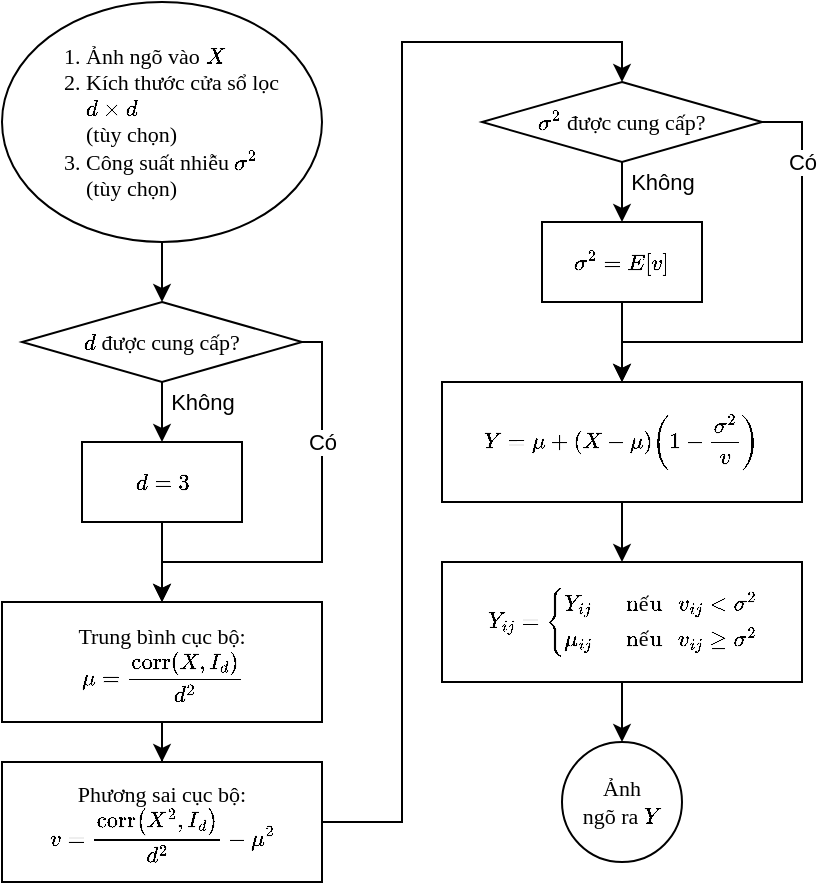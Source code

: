 <mxfile version="24.4.8" type="device">
  <diagram id="C5RBs43oDa-KdzZeNtuy" name="Page-1">
    <mxGraphModel dx="1000" dy="599" grid="1" gridSize="10" guides="1" tooltips="1" connect="1" arrows="1" fold="1" page="1" pageScale="1" pageWidth="827" pageHeight="1169" math="1" shadow="0">
      <root>
        <mxCell id="WIyWlLk6GJQsqaUBKTNV-0" />
        <mxCell id="WIyWlLk6GJQsqaUBKTNV-1" parent="WIyWlLk6GJQsqaUBKTNV-0" />
        <mxCell id="BI_WUHRkU8jOXSc70Ab7-11" style="edgeStyle=orthogonalEdgeStyle;rounded=0;orthogonalLoop=1;jettySize=auto;html=1;entryX=0.5;entryY=0;entryDx=0;entryDy=0;" edge="1" parent="WIyWlLk6GJQsqaUBKTNV-1" source="oVPd4O4VAUAXnWLhdtpO-2" target="BI_WUHRkU8jOXSc70Ab7-1">
          <mxGeometry relative="1" as="geometry" />
        </mxCell>
        <mxCell id="oVPd4O4VAUAXnWLhdtpO-2" value="&lt;ol&gt;&lt;li&gt;Ảnh ngõ vào `X`&lt;/li&gt;&lt;li&gt;&lt;span style=&quot;background-color: initial;&quot;&gt;Kích thước cửa sổ lọc `d\times d` &lt;br&gt;(tùy chọn)&lt;/span&gt;&lt;/li&gt;&lt;li&gt;Công suất nhiễu `sigma^2` &lt;br&gt;(tùy chọn)&lt;/li&gt;&lt;/ol&gt;" style="ellipse;whiteSpace=wrap;html=1;fontFamily=Lucida Console;fontSize=11;align=left;" parent="WIyWlLk6GJQsqaUBKTNV-1" vertex="1">
          <mxGeometry width="160" height="120" as="geometry" />
        </mxCell>
        <mxCell id="BI_WUHRkU8jOXSc70Ab7-14" style="edgeStyle=orthogonalEdgeStyle;rounded=0;orthogonalLoop=1;jettySize=auto;html=1;entryX=0.5;entryY=0;entryDx=0;entryDy=0;" edge="1" parent="WIyWlLk6GJQsqaUBKTNV-1" source="PT52hOmJ2-Wrh06CAvcp-1" target="BI_WUHRkU8jOXSc70Ab7-0">
          <mxGeometry relative="1" as="geometry" />
        </mxCell>
        <mxCell id="PT52hOmJ2-Wrh06CAvcp-1" value="Trung bình cục bộ:&lt;br&gt;`\mu = (&quot;corr&quot;(X,I_d))/(d^2)`" style="rounded=0;whiteSpace=wrap;html=1;fontFamily=Lucida Console;fontSize=11;" parent="WIyWlLk6GJQsqaUBKTNV-1" vertex="1">
          <mxGeometry y="300" width="160" height="60" as="geometry" />
        </mxCell>
        <mxCell id="PT52hOmJ2-Wrh06CAvcp-18" value="Ảnh &lt;br style=&quot;font-size: 11px;&quot;&gt;ngõ ra `Y`" style="ellipse;whiteSpace=wrap;html=1;aspect=fixed;fontFamily=Lucida Console;fontSize=11;" parent="WIyWlLk6GJQsqaUBKTNV-1" vertex="1">
          <mxGeometry x="280" y="370" width="60" height="60" as="geometry" />
        </mxCell>
        <mxCell id="BI_WUHRkU8jOXSc70Ab7-15" style="edgeStyle=orthogonalEdgeStyle;rounded=0;orthogonalLoop=1;jettySize=auto;html=1;entryX=0.5;entryY=0;entryDx=0;entryDy=0;" edge="1" parent="WIyWlLk6GJQsqaUBKTNV-1" source="BI_WUHRkU8jOXSc70Ab7-0" target="BI_WUHRkU8jOXSc70Ab7-3">
          <mxGeometry relative="1" as="geometry" />
        </mxCell>
        <mxCell id="BI_WUHRkU8jOXSc70Ab7-0" value="Phương sai cục bộ:&lt;br&gt;`v = (&quot;corr&quot;(X^2,I_d))/(d^2) - \mu^2`" style="rounded=0;whiteSpace=wrap;html=1;fontFamily=Lucida Console;fontSize=11;" vertex="1" parent="WIyWlLk6GJQsqaUBKTNV-1">
          <mxGeometry y="380" width="160" height="60" as="geometry" />
        </mxCell>
        <mxCell id="BI_WUHRkU8jOXSc70Ab7-12" value="Không" style="edgeStyle=orthogonalEdgeStyle;rounded=0;orthogonalLoop=1;jettySize=auto;html=1;" edge="1" parent="WIyWlLk6GJQsqaUBKTNV-1" source="BI_WUHRkU8jOXSc70Ab7-1" target="BI_WUHRkU8jOXSc70Ab7-2">
          <mxGeometry x="-0.6" y="20" relative="1" as="geometry">
            <mxPoint as="offset" />
          </mxGeometry>
        </mxCell>
        <mxCell id="BI_WUHRkU8jOXSc70Ab7-13" value="Có" style="edgeStyle=orthogonalEdgeStyle;rounded=0;orthogonalLoop=1;jettySize=auto;html=1;entryX=0.5;entryY=0;entryDx=0;entryDy=0;" edge="1" parent="WIyWlLk6GJQsqaUBKTNV-1" source="BI_WUHRkU8jOXSc70Ab7-1" target="PT52hOmJ2-Wrh06CAvcp-1">
          <mxGeometry x="-0.455" relative="1" as="geometry">
            <Array as="points">
              <mxPoint x="160" y="170" />
              <mxPoint x="160" y="280" />
              <mxPoint x="80" y="280" />
            </Array>
            <mxPoint as="offset" />
          </mxGeometry>
        </mxCell>
        <mxCell id="BI_WUHRkU8jOXSc70Ab7-1" value="`d` được cung cấp?" style="rhombus;whiteSpace=wrap;html=1;fontFamily=Lucida Console;fontSize=11;" vertex="1" parent="WIyWlLk6GJQsqaUBKTNV-1">
          <mxGeometry x="10" y="150" width="140" height="40" as="geometry" />
        </mxCell>
        <mxCell id="BI_WUHRkU8jOXSc70Ab7-20" style="edgeStyle=orthogonalEdgeStyle;rounded=0;orthogonalLoop=1;jettySize=auto;html=1;entryX=0.5;entryY=0;entryDx=0;entryDy=0;" edge="1" parent="WIyWlLk6GJQsqaUBKTNV-1" source="BI_WUHRkU8jOXSc70Ab7-2" target="PT52hOmJ2-Wrh06CAvcp-1">
          <mxGeometry relative="1" as="geometry" />
        </mxCell>
        <mxCell id="BI_WUHRkU8jOXSc70Ab7-2" value="`d = 3`" style="rounded=0;whiteSpace=wrap;html=1;fontFamily=Lucida Console;fontSize=11;" vertex="1" parent="WIyWlLk6GJQsqaUBKTNV-1">
          <mxGeometry x="40" y="220" width="80" height="40" as="geometry" />
        </mxCell>
        <mxCell id="BI_WUHRkU8jOXSc70Ab7-16" value="Không" style="edgeStyle=orthogonalEdgeStyle;rounded=0;orthogonalLoop=1;jettySize=auto;html=1;entryX=0.5;entryY=0;entryDx=0;entryDy=0;" edge="1" parent="WIyWlLk6GJQsqaUBKTNV-1" source="BI_WUHRkU8jOXSc70Ab7-3" target="BI_WUHRkU8jOXSc70Ab7-4">
          <mxGeometry x="0.2" y="20" relative="1" as="geometry">
            <mxPoint as="offset" />
          </mxGeometry>
        </mxCell>
        <mxCell id="BI_WUHRkU8jOXSc70Ab7-17" value="Có" style="edgeStyle=orthogonalEdgeStyle;rounded=0;orthogonalLoop=1;jettySize=auto;html=1;entryX=0.5;entryY=0;entryDx=0;entryDy=0;" edge="1" parent="WIyWlLk6GJQsqaUBKTNV-1" source="BI_WUHRkU8jOXSc70Ab7-3" target="BI_WUHRkU8jOXSc70Ab7-7">
          <mxGeometry x="-0.667" relative="1" as="geometry">
            <Array as="points">
              <mxPoint x="400" y="60" />
              <mxPoint x="400" y="170" />
              <mxPoint x="310" y="170" />
            </Array>
            <mxPoint as="offset" />
          </mxGeometry>
        </mxCell>
        <mxCell id="BI_WUHRkU8jOXSc70Ab7-3" value="`\sigma^2` được cung cấp?" style="rhombus;whiteSpace=wrap;html=1;fontFamily=Lucida Console;fontSize=11;" vertex="1" parent="WIyWlLk6GJQsqaUBKTNV-1">
          <mxGeometry x="240" y="40" width="140" height="40" as="geometry" />
        </mxCell>
        <mxCell id="BI_WUHRkU8jOXSc70Ab7-21" style="edgeStyle=orthogonalEdgeStyle;rounded=0;orthogonalLoop=1;jettySize=auto;html=1;entryX=0.5;entryY=0;entryDx=0;entryDy=0;" edge="1" parent="WIyWlLk6GJQsqaUBKTNV-1" source="BI_WUHRkU8jOXSc70Ab7-4" target="BI_WUHRkU8jOXSc70Ab7-7">
          <mxGeometry relative="1" as="geometry" />
        </mxCell>
        <mxCell id="BI_WUHRkU8jOXSc70Ab7-4" value="`\sigma^2 = E[v]`" style="rounded=0;whiteSpace=wrap;html=1;fontFamily=Lucida Console;fontSize=11;" vertex="1" parent="WIyWlLk6GJQsqaUBKTNV-1">
          <mxGeometry x="270" y="110" width="80" height="40" as="geometry" />
        </mxCell>
        <mxCell id="BI_WUHRkU8jOXSc70Ab7-18" style="edgeStyle=orthogonalEdgeStyle;rounded=0;orthogonalLoop=1;jettySize=auto;html=1;entryX=0.5;entryY=0;entryDx=0;entryDy=0;" edge="1" parent="WIyWlLk6GJQsqaUBKTNV-1" source="BI_WUHRkU8jOXSc70Ab7-7" target="BI_WUHRkU8jOXSc70Ab7-10">
          <mxGeometry relative="1" as="geometry" />
        </mxCell>
        <mxCell id="BI_WUHRkU8jOXSc70Ab7-7" value="`Y = \mu + (X-\mu)(1 - \sigma^2/v)`" style="rounded=0;whiteSpace=wrap;html=1;fontFamily=Lucida Console;fontSize=11;" vertex="1" parent="WIyWlLk6GJQsqaUBKTNV-1">
          <mxGeometry x="220" y="190" width="180" height="60" as="geometry" />
        </mxCell>
        <mxCell id="BI_WUHRkU8jOXSc70Ab7-19" style="edgeStyle=orthogonalEdgeStyle;rounded=0;orthogonalLoop=1;jettySize=auto;html=1;entryX=0.5;entryY=0;entryDx=0;entryDy=0;" edge="1" parent="WIyWlLk6GJQsqaUBKTNV-1" source="BI_WUHRkU8jOXSc70Ab7-10" target="PT52hOmJ2-Wrh06CAvcp-18">
          <mxGeometry relative="1" as="geometry" />
        </mxCell>
        <mxCell id="BI_WUHRkU8jOXSc70Ab7-10" value="`Y_(ij) = {(Y_(ij), &quot; nếu &quot; v_(ij) &amp;lt; \sigma^2),(\mu_(ij), &quot; nếu &quot; v_(ij) &amp;gt;= \sigma^2):}`" style="rounded=0;whiteSpace=wrap;html=1;fontFamily=Lucida Console;fontSize=11;" vertex="1" parent="WIyWlLk6GJQsqaUBKTNV-1">
          <mxGeometry x="220" y="280" width="180" height="60" as="geometry" />
        </mxCell>
      </root>
    </mxGraphModel>
  </diagram>
</mxfile>
